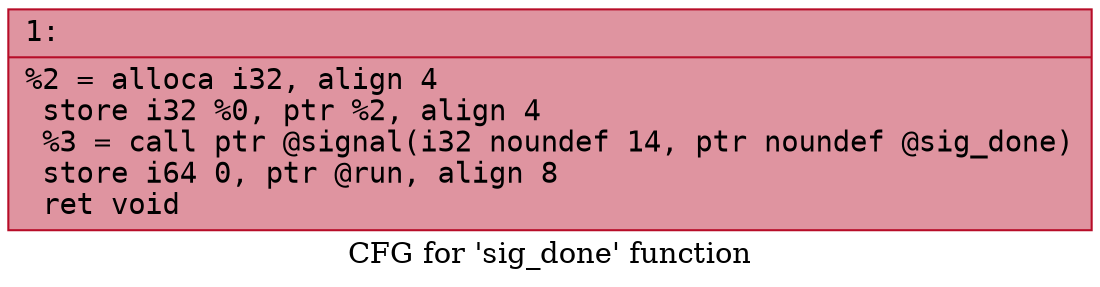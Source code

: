 digraph "CFG for 'sig_done' function" {
	label="CFG for 'sig_done' function";

	Node0x600001ba20d0 [shape=record,color="#b70d28ff", style=filled, fillcolor="#b70d2870" fontname="Courier",label="{1:\l|  %2 = alloca i32, align 4\l  store i32 %0, ptr %2, align 4\l  %3 = call ptr @signal(i32 noundef 14, ptr noundef @sig_done)\l  store i64 0, ptr @run, align 8\l  ret void\l}"];
}
